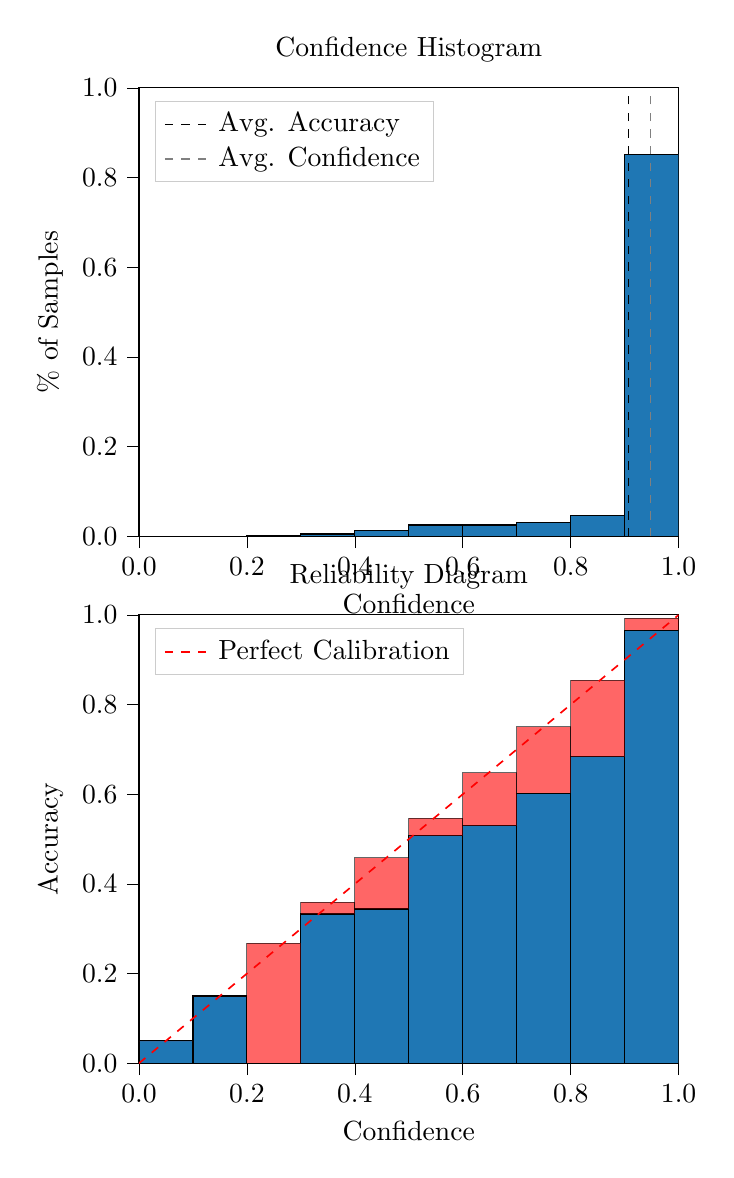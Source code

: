 % This file was created by tikzplotlib v0.9.8.
\begin{tikzpicture}

\definecolor{color0}{rgb}{0.122,0.467,0.706}

\begin{groupplot}[group style={group size=1 by 2}]
\nextgroupplot[
legend cell align={left},
legend style={
  fill opacity=0.8,
  draw opacity=1,
  text opacity=1,
  at={(0.03,0.97)},
  anchor=north west,
  draw=white!80!black
},
tick align=outside,
tick pos=left,
title={Confidence Histogram},
x grid style={white!69.02!black},
xlabel={Confidence},
xmin=0, xmax=1,
xtick style={color=black},
xtick={0,0.2,0.4,0.6,0.8,1},
xticklabels={0.0,0.2,0.4,0.6,0.8,1.0},
y grid style={white!69.02!black},
ylabel={\% of Samples},
ymin=0, ymax=1,
ytick style={color=black},
ytick={0,0.2,0.4,0.6,0.8,1},
yticklabels={0.0,0.2,0.4,0.6,0.8,1.0}
]
\draw[draw=black,fill=color0] (axis cs:-6.939e-18,0) rectangle (axis cs:0.1,0);
\draw[draw=black,fill=color0] (axis cs:0.1,0) rectangle (axis cs:0.2,0);
\draw[draw=black,fill=color0] (axis cs:0.2,0) rectangle (axis cs:0.3,0.001);
\draw[draw=black,fill=color0] (axis cs:0.3,0) rectangle (axis cs:0.4,0.005);
\draw[draw=black,fill=color0] (axis cs:0.4,0) rectangle (axis cs:0.5,0.013);
\draw[draw=black,fill=color0] (axis cs:0.5,0) rectangle (axis cs:0.6,0.025);
\draw[draw=black,fill=color0] (axis cs:0.6,0) rectangle (axis cs:0.7,0.025);
\draw[draw=black,fill=color0] (axis cs:0.7,0) rectangle (axis cs:0.8,0.031);
\draw[draw=black,fill=color0] (axis cs:0.8,0) rectangle (axis cs:0.9,0.047);
\draw[draw=black,fill=color0] (axis cs:0.9,0) rectangle (axis cs:1,0.852);
\addplot [semithick, black, dashed]
table {%
0.907 0
0.907 1
};
\addlegendentry{Avg. Accuracy}
\addplot [semithick, white!50.196!black, dashed]
table {%
0.948 0
0.948 1
};
\addlegendentry{Avg. Confidence}

\nextgroupplot[
legend cell align={left},
legend style={
  fill opacity=0.8,
  draw opacity=1,
  text opacity=1,
  at={(0.03,0.97)},
  anchor=north west,
  draw=white!80!black
},
tick align=outside,
tick pos=left,
title={Reliability Diagram},
x grid style={white!69.02!black},
xlabel={Confidence},
xmin=0, xmax=1,
xtick style={color=black},
xtick={0,0.2,0.4,0.6,0.8,1},
xticklabels={0.0,0.2,0.4,0.6,0.8,1.0},
y grid style={white!69.02!black},
ylabel={Accuracy},
ymin=0, ymax=1,
ytick style={color=black},
ytick={0,0.2,0.4,0.6,0.8,1},
yticklabels={0.0,0.2,0.4,0.6,0.8,1.0}
]
\draw[draw=black,fill=color0] (axis cs:-6.939e-18,0) rectangle (axis cs:0.1,0.05);
\draw[draw=black,fill=color0] (axis cs:0.1,0) rectangle (axis cs:0.2,0.15);
\draw[draw=black,fill=color0] (axis cs:0.2,0) rectangle (axis cs:0.3,0);
\draw[draw=black,fill=color0] (axis cs:0.3,0) rectangle (axis cs:0.4,0.333);
\draw[draw=black,fill=color0] (axis cs:0.4,0) rectangle (axis cs:0.5,0.344);
\draw[draw=black,fill=color0] (axis cs:0.5,0) rectangle (axis cs:0.6,0.508);
\draw[draw=black,fill=color0] (axis cs:0.6,0) rectangle (axis cs:0.7,0.53);
\draw[draw=black,fill=color0] (axis cs:0.7,0) rectangle (axis cs:0.8,0.602);
\draw[draw=black,fill=color0] (axis cs:0.8,0) rectangle (axis cs:0.9,0.684);
\draw[draw=black,fill=color0] (axis cs:0.9,0) rectangle (axis cs:1,0.966);
\draw[draw=black,fill=red,opacity=0.6] (axis cs:-6.939e-18,0.05) rectangle (axis cs:0.1,0.05);
\draw[draw=black,fill=red,opacity=0.6] (axis cs:0.1,0.15) rectangle (axis cs:0.2,0.15);
\draw[draw=black,fill=red,opacity=0.6] (axis cs:0.2,0) rectangle (axis cs:0.3,0.268);
\draw[draw=black,fill=red,opacity=0.6] (axis cs:0.3,0.333) rectangle (axis cs:0.4,0.359);
\draw[draw=black,fill=red,opacity=0.6] (axis cs:0.4,0.344) rectangle (axis cs:0.5,0.458);
\draw[draw=black,fill=red,opacity=0.6] (axis cs:0.5,0.508) rectangle (axis cs:0.6,0.546);
\draw[draw=black,fill=red,opacity=0.6] (axis cs:0.6,0.53) rectangle (axis cs:0.7,0.648);
\draw[draw=black,fill=red,opacity=0.6] (axis cs:0.7,0.602) rectangle (axis cs:0.8,0.751);
\draw[draw=black,fill=red,opacity=0.6] (axis cs:0.8,0.684) rectangle (axis cs:0.9,0.854);
\draw[draw=black,fill=red,opacity=0.6] (axis cs:0.9,0.966) rectangle (axis cs:1,0.993);
\addplot [semithick, red, dashed]
table {%
0 0
1 1
};
\addlegendentry{Perfect Calibration}
\end{groupplot}

\end{tikzpicture}
